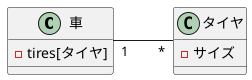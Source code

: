 @startuml 演習3-4_クラス図
left to right direction
class "車" as car {
- tires[タイヤ]
}
class "タイヤ" as taire {
- サイズ
}
car "1" --"*" taire
@enduml